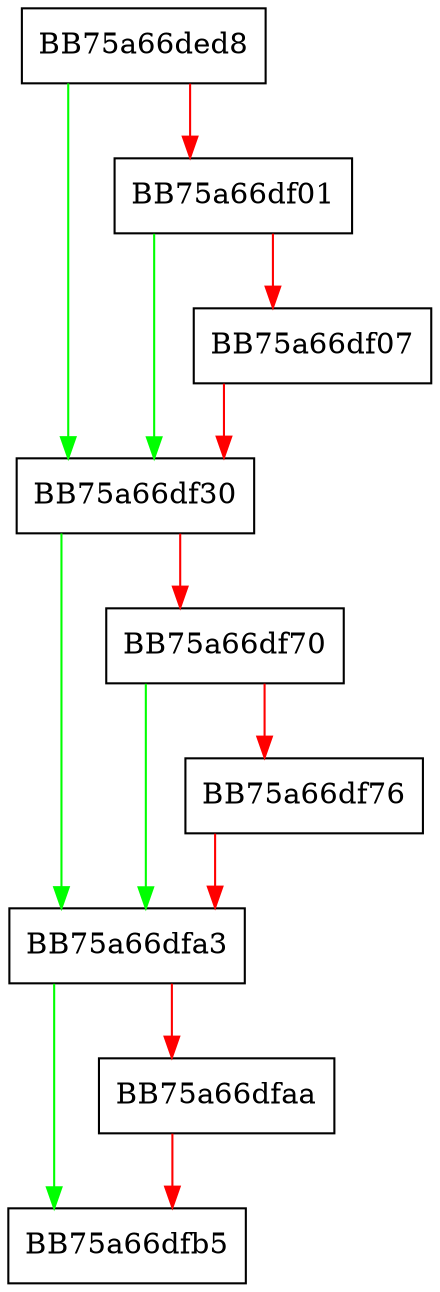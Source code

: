 digraph WaitForState {
  node [shape="box"];
  graph [splines=ortho];
  BB75a66ded8 -> BB75a66df30 [color="green"];
  BB75a66ded8 -> BB75a66df01 [color="red"];
  BB75a66df01 -> BB75a66df30 [color="green"];
  BB75a66df01 -> BB75a66df07 [color="red"];
  BB75a66df07 -> BB75a66df30 [color="red"];
  BB75a66df30 -> BB75a66dfa3 [color="green"];
  BB75a66df30 -> BB75a66df70 [color="red"];
  BB75a66df70 -> BB75a66dfa3 [color="green"];
  BB75a66df70 -> BB75a66df76 [color="red"];
  BB75a66df76 -> BB75a66dfa3 [color="red"];
  BB75a66dfa3 -> BB75a66dfb5 [color="green"];
  BB75a66dfa3 -> BB75a66dfaa [color="red"];
  BB75a66dfaa -> BB75a66dfb5 [color="red"];
}